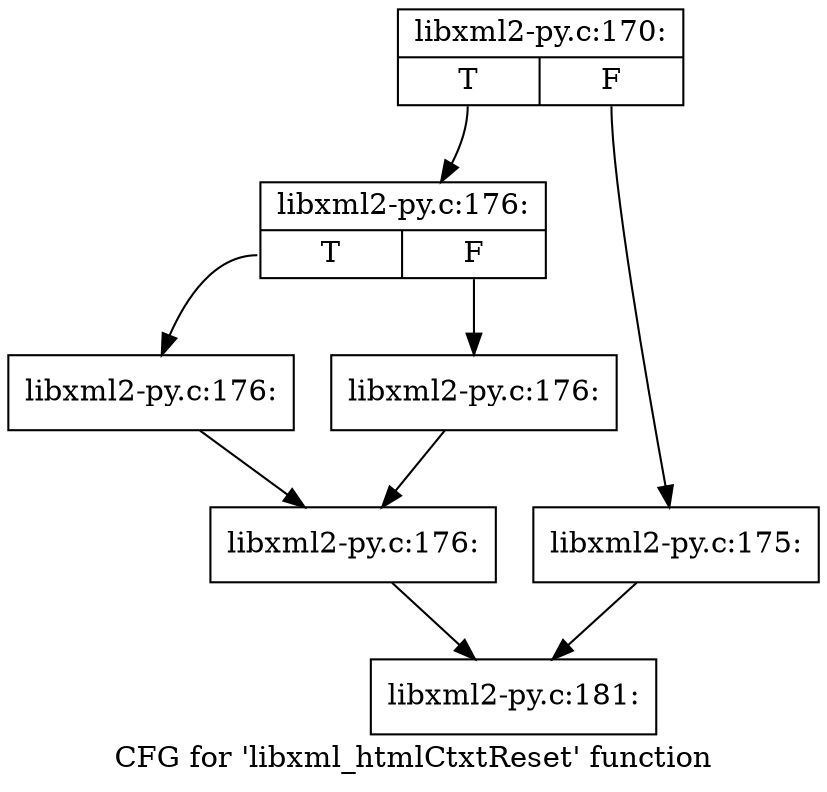 digraph "CFG for 'libxml_htmlCtxtReset' function" {
	label="CFG for 'libxml_htmlCtxtReset' function";

	Node0x3bc4550 [shape=record,label="{libxml2-py.c:170:|{<s0>T|<s1>F}}"];
	Node0x3bc4550:s0 -> Node0x3bb68f0;
	Node0x3bc4550:s1 -> Node0x3bb68a0;
	Node0x3bb68a0 [shape=record,label="{libxml2-py.c:175:}"];
	Node0x3bb68a0 -> Node0x3bc8e80;
	Node0x3bb68f0 [shape=record,label="{libxml2-py.c:176:|{<s0>T|<s1>F}}"];
	Node0x3bb68f0:s0 -> Node0x3bcb920;
	Node0x3bb68f0:s1 -> Node0x3bcb970;
	Node0x3bcb920 [shape=record,label="{libxml2-py.c:176:}"];
	Node0x3bcb920 -> Node0x3bcb9c0;
	Node0x3bcb970 [shape=record,label="{libxml2-py.c:176:}"];
	Node0x3bcb970 -> Node0x3bcb9c0;
	Node0x3bcb9c0 [shape=record,label="{libxml2-py.c:176:}"];
	Node0x3bcb9c0 -> Node0x3bc8e80;
	Node0x3bc8e80 [shape=record,label="{libxml2-py.c:181:}"];
}

